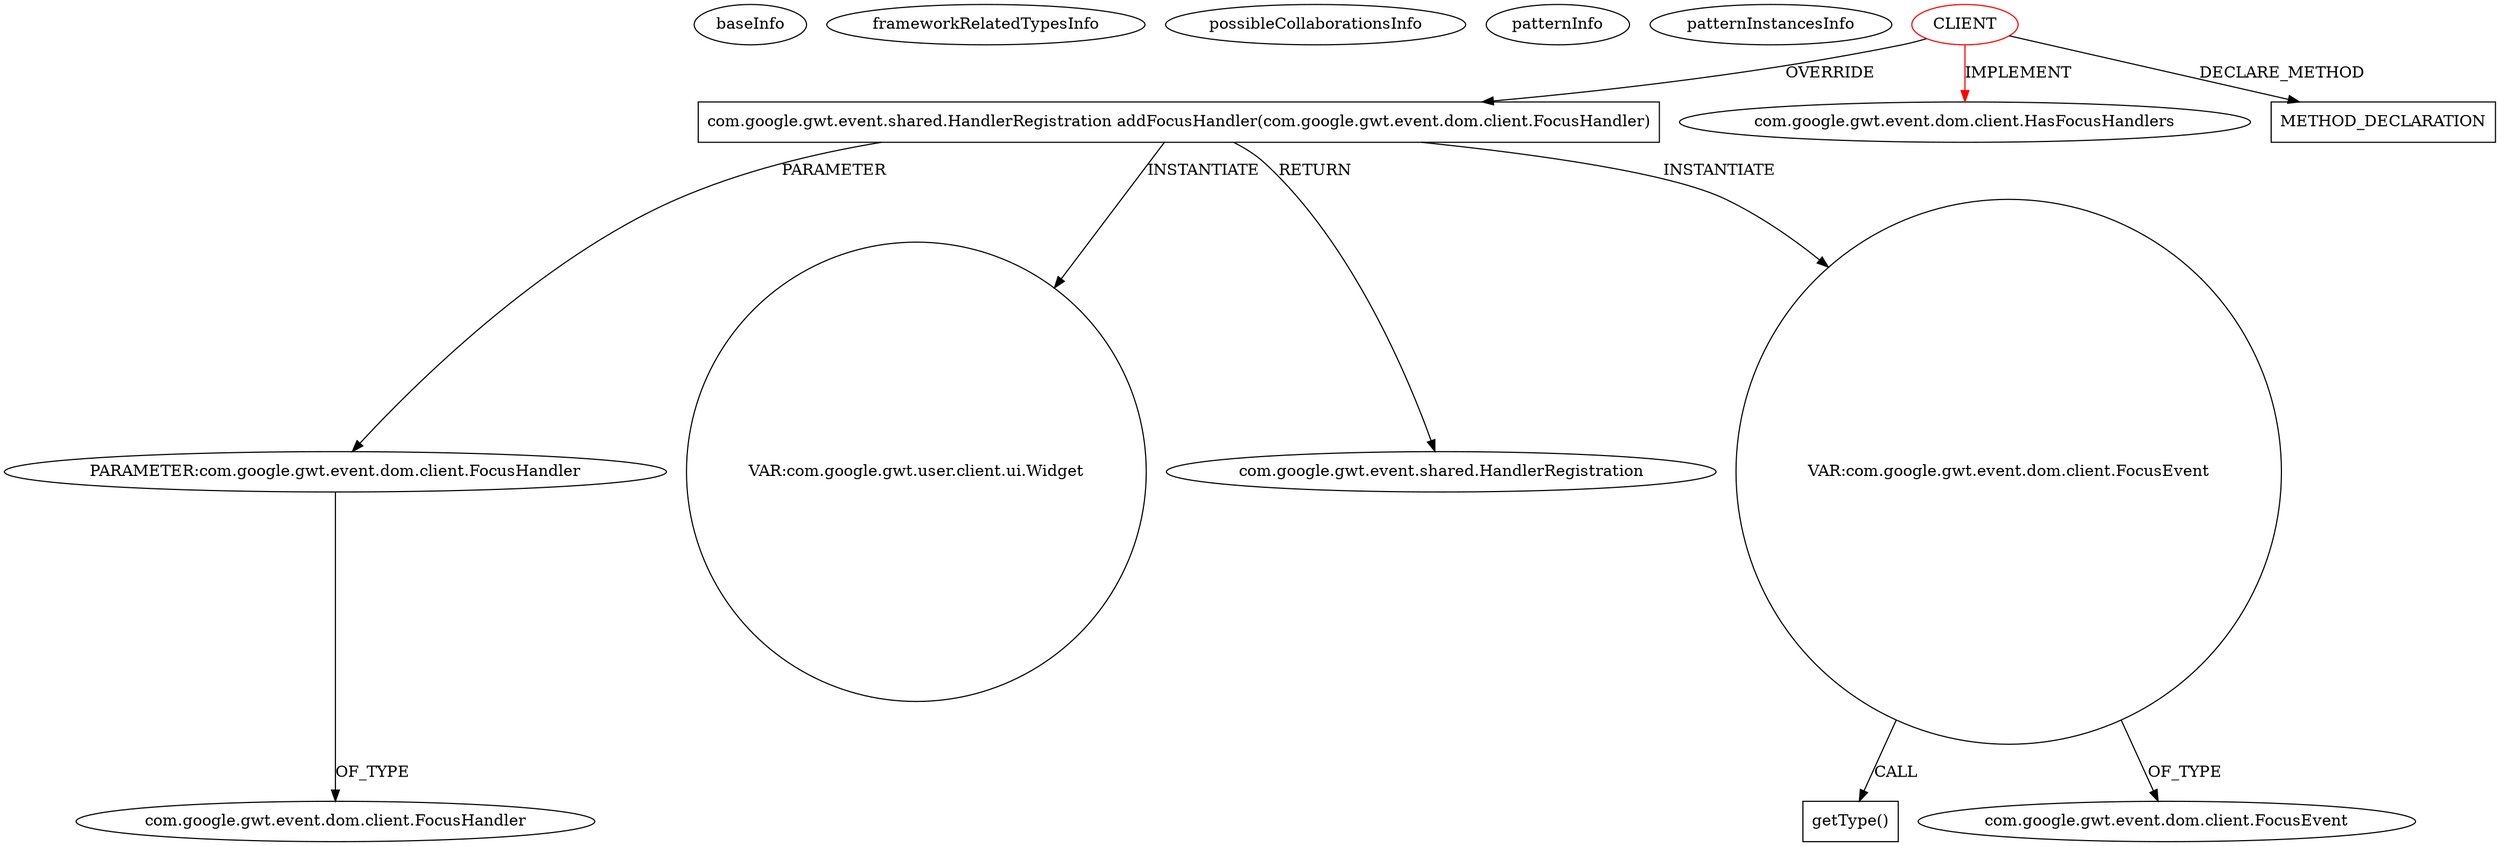 digraph {
baseInfo[graphId=1552,category="pattern",isAnonymous=false,possibleRelation=false]
frameworkRelatedTypesInfo[0="com.google.gwt.event.dom.client.HasFocusHandlers"]
possibleCollaborationsInfo[]
patternInfo[frequency=3.0,patternRootClient=0]
patternInstancesInfo[0="mguiral-GwtSvgLib~/mguiral-GwtSvgLib/GwtSvgLib-master/src/gwt/html5/svg/client/user/ui/SVGSymbolWidget.java~SVGSymbolWidget~3998",1="mguiral-GwtSvgLib~/mguiral-GwtSvgLib/GwtSvgLib-master/src/gwt/html5/svg/client/user/ui/SVGGraphicalWidget.java~SVGGraphicalWidget~3974",2="mguiral-GwtSvgLib~/mguiral-GwtSvgLib/GwtSvgLib-master/src/gwt/html5/svg/client/user/ui/SVGSwitchWidget.java~SVGSwitchWidget~4001"]
16[label="PARAMETER:com.google.gwt.event.dom.client.FocusHandler",vertexType="PARAMETER_DECLARATION",isFrameworkType=false]
14[label="com.google.gwt.event.shared.HandlerRegistration addFocusHandler(com.google.gwt.event.dom.client.FocusHandler)",vertexType="OVERRIDING_METHOD_DECLARATION",isFrameworkType=false,shape=box]
0[label="CLIENT",vertexType="ROOT_CLIENT_CLASS_DECLARATION",isFrameworkType=false,color=red]
2[label="com.google.gwt.event.dom.client.HasFocusHandlers",vertexType="FRAMEWORK_INTERFACE_TYPE",isFrameworkType=false]
18[label="VAR:com.google.gwt.user.client.ui.Widget",vertexType="VARIABLE_EXPRESION",isFrameworkType=false,shape=circle]
15[label="com.google.gwt.event.shared.HandlerRegistration",vertexType="FRAMEWORK_INTERFACE_TYPE",isFrameworkType=false]
17[label="com.google.gwt.event.dom.client.FocusHandler",vertexType="FRAMEWORK_INTERFACE_TYPE",isFrameworkType=false]
21[label="VAR:com.google.gwt.event.dom.client.FocusEvent",vertexType="VARIABLE_EXPRESION",isFrameworkType=false,shape=circle]
22[label="getType()",vertexType="INSIDE_CALL",isFrameworkType=false,shape=box]
23[label="com.google.gwt.event.dom.client.FocusEvent",vertexType="FRAMEWORK_CLASS_TYPE",isFrameworkType=false]
139[label="METHOD_DECLARATION",vertexType="CLIENT_METHOD_DECLARATION",isFrameworkType=false,shape=box]
14->18[label="INSTANTIATE"]
14->15[label="RETURN"]
0->14[label="OVERRIDE"]
14->21[label="INSTANTIATE"]
16->17[label="OF_TYPE"]
0->139[label="DECLARE_METHOD"]
0->2[label="IMPLEMENT",color=red]
21->23[label="OF_TYPE"]
21->22[label="CALL"]
14->16[label="PARAMETER"]
}
